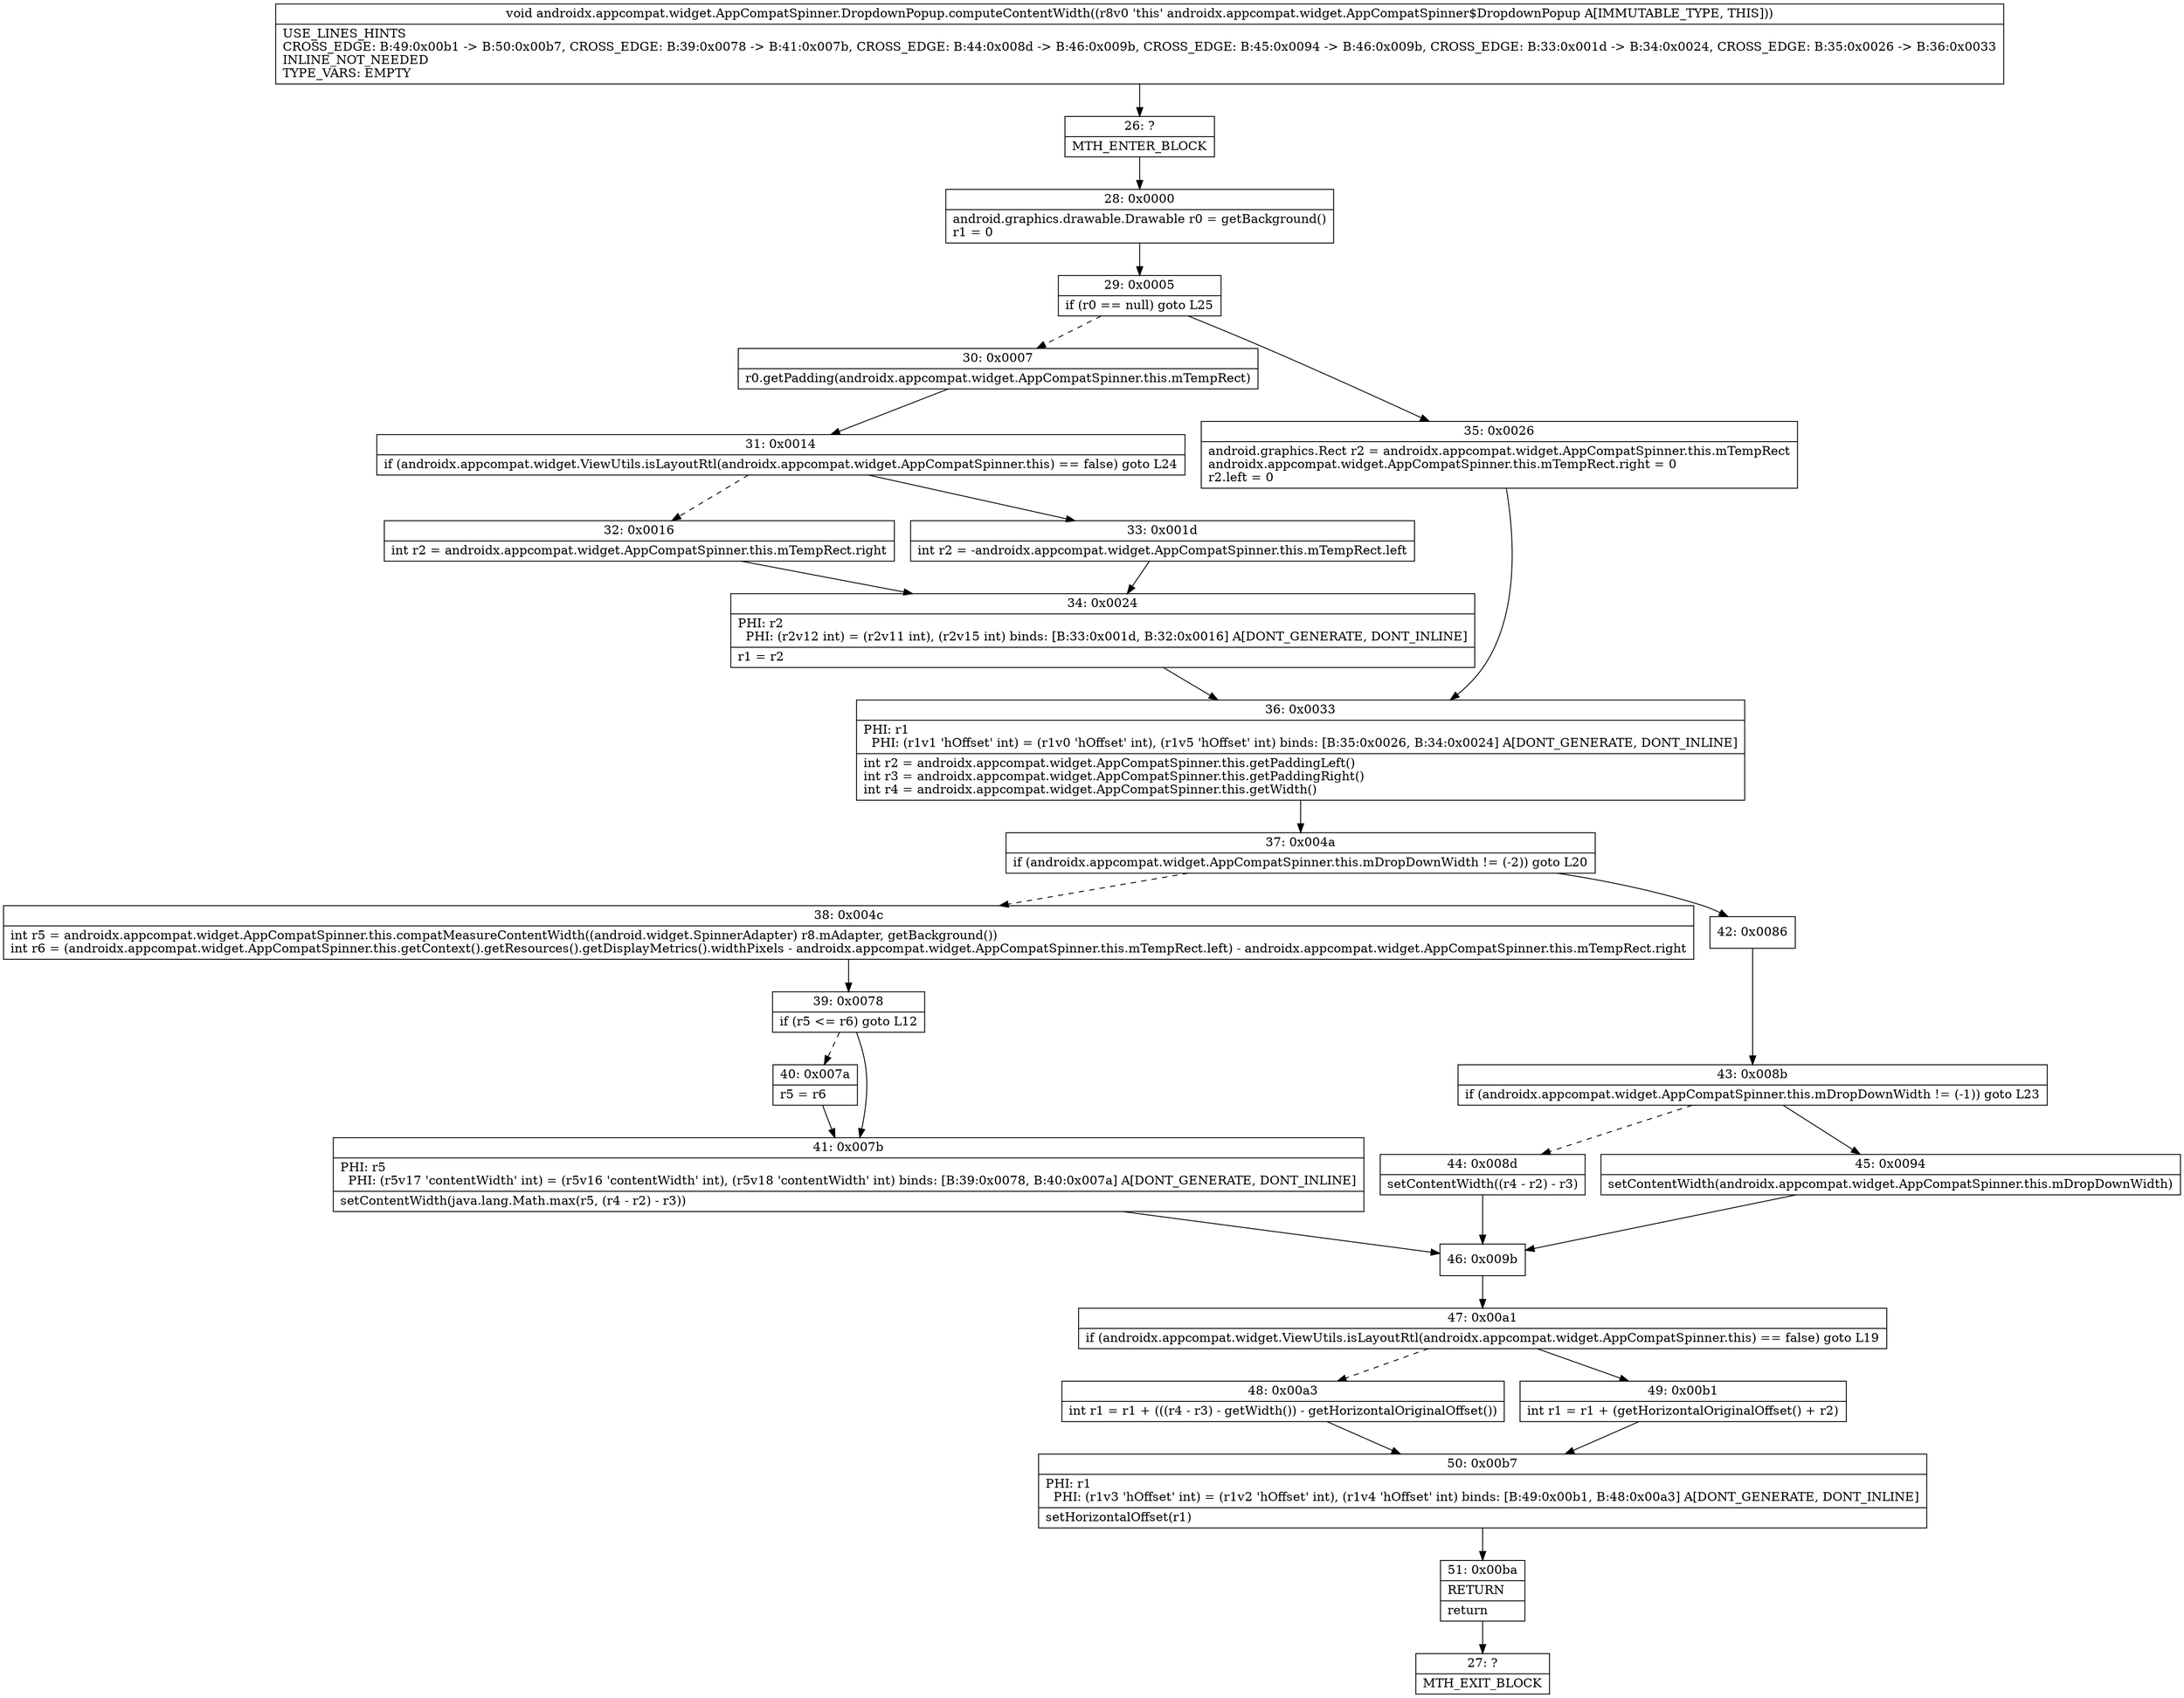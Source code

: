 digraph "CFG forandroidx.appcompat.widget.AppCompatSpinner.DropdownPopup.computeContentWidth()V" {
Node_26 [shape=record,label="{26\:\ ?|MTH_ENTER_BLOCK\l}"];
Node_28 [shape=record,label="{28\:\ 0x0000|android.graphics.drawable.Drawable r0 = getBackground()\lr1 = 0\l}"];
Node_29 [shape=record,label="{29\:\ 0x0005|if (r0 == null) goto L25\l}"];
Node_30 [shape=record,label="{30\:\ 0x0007|r0.getPadding(androidx.appcompat.widget.AppCompatSpinner.this.mTempRect)\l}"];
Node_31 [shape=record,label="{31\:\ 0x0014|if (androidx.appcompat.widget.ViewUtils.isLayoutRtl(androidx.appcompat.widget.AppCompatSpinner.this) == false) goto L24\l}"];
Node_32 [shape=record,label="{32\:\ 0x0016|int r2 = androidx.appcompat.widget.AppCompatSpinner.this.mTempRect.right\l}"];
Node_34 [shape=record,label="{34\:\ 0x0024|PHI: r2 \l  PHI: (r2v12 int) = (r2v11 int), (r2v15 int) binds: [B:33:0x001d, B:32:0x0016] A[DONT_GENERATE, DONT_INLINE]\l|r1 = r2\l}"];
Node_36 [shape=record,label="{36\:\ 0x0033|PHI: r1 \l  PHI: (r1v1 'hOffset' int) = (r1v0 'hOffset' int), (r1v5 'hOffset' int) binds: [B:35:0x0026, B:34:0x0024] A[DONT_GENERATE, DONT_INLINE]\l|int r2 = androidx.appcompat.widget.AppCompatSpinner.this.getPaddingLeft()\lint r3 = androidx.appcompat.widget.AppCompatSpinner.this.getPaddingRight()\lint r4 = androidx.appcompat.widget.AppCompatSpinner.this.getWidth()\l}"];
Node_37 [shape=record,label="{37\:\ 0x004a|if (androidx.appcompat.widget.AppCompatSpinner.this.mDropDownWidth != (\-2)) goto L20\l}"];
Node_38 [shape=record,label="{38\:\ 0x004c|int r5 = androidx.appcompat.widget.AppCompatSpinner.this.compatMeasureContentWidth((android.widget.SpinnerAdapter) r8.mAdapter, getBackground())\lint r6 = (androidx.appcompat.widget.AppCompatSpinner.this.getContext().getResources().getDisplayMetrics().widthPixels \- androidx.appcompat.widget.AppCompatSpinner.this.mTempRect.left) \- androidx.appcompat.widget.AppCompatSpinner.this.mTempRect.right\l}"];
Node_39 [shape=record,label="{39\:\ 0x0078|if (r5 \<= r6) goto L12\l}"];
Node_40 [shape=record,label="{40\:\ 0x007a|r5 = r6\l}"];
Node_41 [shape=record,label="{41\:\ 0x007b|PHI: r5 \l  PHI: (r5v17 'contentWidth' int) = (r5v16 'contentWidth' int), (r5v18 'contentWidth' int) binds: [B:39:0x0078, B:40:0x007a] A[DONT_GENERATE, DONT_INLINE]\l|setContentWidth(java.lang.Math.max(r5, (r4 \- r2) \- r3))\l}"];
Node_46 [shape=record,label="{46\:\ 0x009b}"];
Node_47 [shape=record,label="{47\:\ 0x00a1|if (androidx.appcompat.widget.ViewUtils.isLayoutRtl(androidx.appcompat.widget.AppCompatSpinner.this) == false) goto L19\l}"];
Node_48 [shape=record,label="{48\:\ 0x00a3|int r1 = r1 + (((r4 \- r3) \- getWidth()) \- getHorizontalOriginalOffset())\l}"];
Node_50 [shape=record,label="{50\:\ 0x00b7|PHI: r1 \l  PHI: (r1v3 'hOffset' int) = (r1v2 'hOffset' int), (r1v4 'hOffset' int) binds: [B:49:0x00b1, B:48:0x00a3] A[DONT_GENERATE, DONT_INLINE]\l|setHorizontalOffset(r1)\l}"];
Node_51 [shape=record,label="{51\:\ 0x00ba|RETURN\l|return\l}"];
Node_27 [shape=record,label="{27\:\ ?|MTH_EXIT_BLOCK\l}"];
Node_49 [shape=record,label="{49\:\ 0x00b1|int r1 = r1 + (getHorizontalOriginalOffset() + r2)\l}"];
Node_42 [shape=record,label="{42\:\ 0x0086}"];
Node_43 [shape=record,label="{43\:\ 0x008b|if (androidx.appcompat.widget.AppCompatSpinner.this.mDropDownWidth != (\-1)) goto L23\l}"];
Node_44 [shape=record,label="{44\:\ 0x008d|setContentWidth((r4 \- r2) \- r3)\l}"];
Node_45 [shape=record,label="{45\:\ 0x0094|setContentWidth(androidx.appcompat.widget.AppCompatSpinner.this.mDropDownWidth)\l}"];
Node_33 [shape=record,label="{33\:\ 0x001d|int r2 = \-androidx.appcompat.widget.AppCompatSpinner.this.mTempRect.left\l}"];
Node_35 [shape=record,label="{35\:\ 0x0026|android.graphics.Rect r2 = androidx.appcompat.widget.AppCompatSpinner.this.mTempRect\landroidx.appcompat.widget.AppCompatSpinner.this.mTempRect.right = 0\lr2.left = 0\l}"];
MethodNode[shape=record,label="{void androidx.appcompat.widget.AppCompatSpinner.DropdownPopup.computeContentWidth((r8v0 'this' androidx.appcompat.widget.AppCompatSpinner$DropdownPopup A[IMMUTABLE_TYPE, THIS]))  | USE_LINES_HINTS\lCROSS_EDGE: B:49:0x00b1 \-\> B:50:0x00b7, CROSS_EDGE: B:39:0x0078 \-\> B:41:0x007b, CROSS_EDGE: B:44:0x008d \-\> B:46:0x009b, CROSS_EDGE: B:45:0x0094 \-\> B:46:0x009b, CROSS_EDGE: B:33:0x001d \-\> B:34:0x0024, CROSS_EDGE: B:35:0x0026 \-\> B:36:0x0033\lINLINE_NOT_NEEDED\lTYPE_VARS: EMPTY\l}"];
MethodNode -> Node_26;Node_26 -> Node_28;
Node_28 -> Node_29;
Node_29 -> Node_30[style=dashed];
Node_29 -> Node_35;
Node_30 -> Node_31;
Node_31 -> Node_32[style=dashed];
Node_31 -> Node_33;
Node_32 -> Node_34;
Node_34 -> Node_36;
Node_36 -> Node_37;
Node_37 -> Node_38[style=dashed];
Node_37 -> Node_42;
Node_38 -> Node_39;
Node_39 -> Node_40[style=dashed];
Node_39 -> Node_41;
Node_40 -> Node_41;
Node_41 -> Node_46;
Node_46 -> Node_47;
Node_47 -> Node_48[style=dashed];
Node_47 -> Node_49;
Node_48 -> Node_50;
Node_50 -> Node_51;
Node_51 -> Node_27;
Node_49 -> Node_50;
Node_42 -> Node_43;
Node_43 -> Node_44[style=dashed];
Node_43 -> Node_45;
Node_44 -> Node_46;
Node_45 -> Node_46;
Node_33 -> Node_34;
Node_35 -> Node_36;
}

